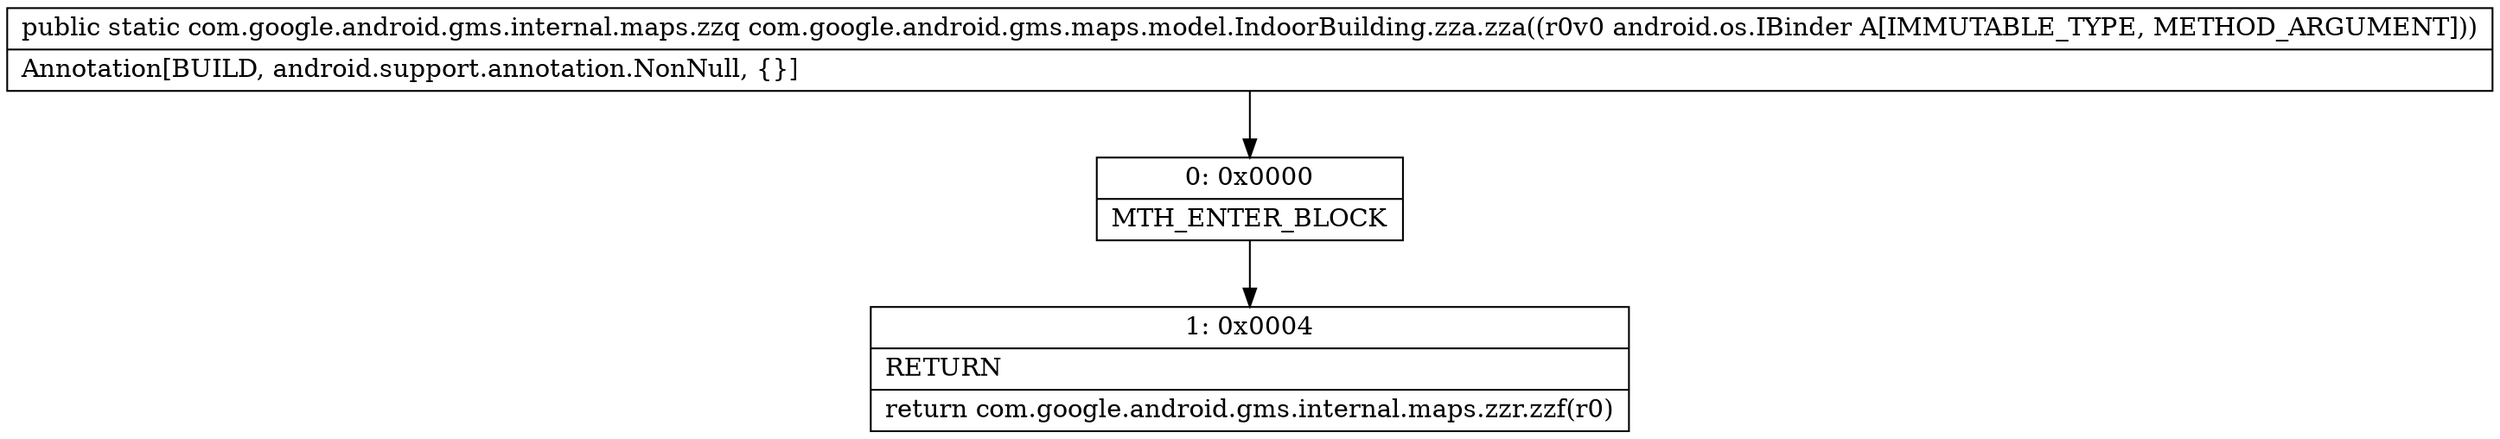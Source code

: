 digraph "CFG forcom.google.android.gms.maps.model.IndoorBuilding.zza.zza(Landroid\/os\/IBinder;)Lcom\/google\/android\/gms\/internal\/maps\/zzq;" {
Node_0 [shape=record,label="{0\:\ 0x0000|MTH_ENTER_BLOCK\l}"];
Node_1 [shape=record,label="{1\:\ 0x0004|RETURN\l|return com.google.android.gms.internal.maps.zzr.zzf(r0)\l}"];
MethodNode[shape=record,label="{public static com.google.android.gms.internal.maps.zzq com.google.android.gms.maps.model.IndoorBuilding.zza.zza((r0v0 android.os.IBinder A[IMMUTABLE_TYPE, METHOD_ARGUMENT]))  | Annotation[BUILD, android.support.annotation.NonNull, \{\}]\l}"];
MethodNode -> Node_0;
Node_0 -> Node_1;
}


